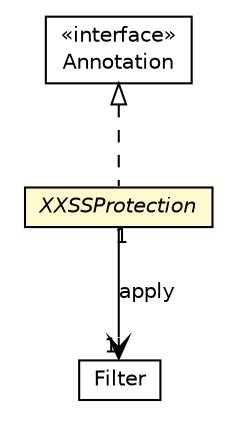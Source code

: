 #!/usr/local/bin/dot
#
# Class diagram 
# Generated by UMLGraph version R5_6-24-gf6e263 (http://www.umlgraph.org/)
#

digraph G {
	edge [fontname="Helvetica",fontsize=10,labelfontname="Helvetica",labelfontsize=10];
	node [fontname="Helvetica",fontsize=10,shape=plaintext];
	nodesep=0.25;
	ranksep=0.5;
	// io.werval.filters.XXSSProtection
	c39846 [label=<<table title="io.werval.filters.XXSSProtection" border="0" cellborder="1" cellspacing="0" cellpadding="2" port="p" bgcolor="lemonChiffon" href="./XXSSProtection.html">
		<tr><td><table border="0" cellspacing="0" cellpadding="1">
<tr><td align="center" balign="center"><font face="Helvetica-Oblique"> XXSSProtection </font></td></tr>
		</table></td></tr>
		</table>>, URL="./XXSSProtection.html", fontname="Helvetica", fontcolor="black", fontsize=10.0];
	// io.werval.filters.XXSSProtection.Filter
	c39847 [label=<<table title="io.werval.filters.XXSSProtection.Filter" border="0" cellborder="1" cellspacing="0" cellpadding="2" port="p" href="./XXSSProtection.Filter.html">
		<tr><td><table border="0" cellspacing="0" cellpadding="1">
<tr><td align="center" balign="center"> Filter </td></tr>
		</table></td></tr>
		</table>>, URL="./XXSSProtection.Filter.html", fontname="Helvetica", fontcolor="black", fontsize=10.0];
	//io.werval.filters.XXSSProtection implements java.lang.annotation.Annotation
	c39919:p -> c39846:p [dir=back,arrowtail=empty,style=dashed];
	// io.werval.filters.XXSSProtection NAVASSOC io.werval.filters.XXSSProtection.Filter
	c39846:p -> c39847:p [taillabel="1", label="apply", headlabel="1", fontname="Helvetica", fontcolor="black", fontsize=10.0, color="black", arrowhead=open];
	// java.lang.annotation.Annotation
	c39919 [label=<<table title="java.lang.annotation.Annotation" border="0" cellborder="1" cellspacing="0" cellpadding="2" port="p" href="http://docs.oracle.com/javase/8/docs/api/java/lang/annotation/Annotation.html">
		<tr><td><table border="0" cellspacing="0" cellpadding="1">
<tr><td align="center" balign="center"> &#171;interface&#187; </td></tr>
<tr><td align="center" balign="center"> Annotation </td></tr>
		</table></td></tr>
		</table>>, URL="http://docs.oracle.com/javase/8/docs/api/java/lang/annotation/Annotation.html", fontname="Helvetica", fontcolor="black", fontsize=10.0];
}

